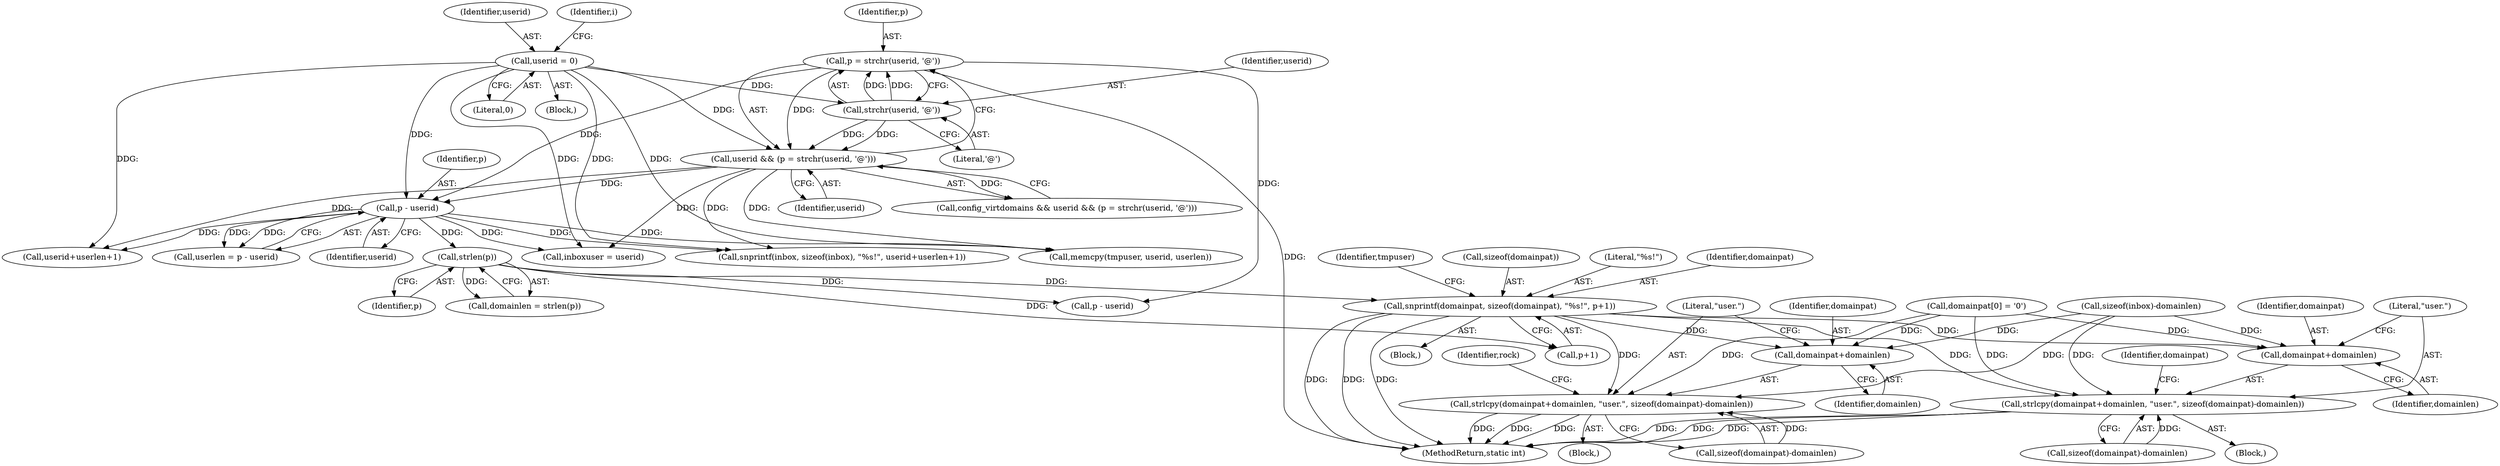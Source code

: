digraph "0_cyrus-imapd_6bd33275368edfa71ae117de895488584678ac79@API" {
"1000227" [label="(Call,snprintf(domainpat, sizeof(domainpat), \"%s!\", p+1))"];
"1000225" [label="(Call,strlen(p))"];
"1000220" [label="(Call,p - userid)"];
"1000212" [label="(Call,p = strchr(userid, '@'))"];
"1000214" [label="(Call,strchr(userid, '@'))"];
"1000186" [label="(Call,userid = 0)"];
"1000210" [label="(Call,userid && (p = strchr(userid, '@')))"];
"1000630" [label="(Call,strlcpy(domainpat+domainlen, \"user.\", sizeof(domainpat)-domainlen))"];
"1000631" [label="(Call,domainpat+domainlen)"];
"1000641" [label="(Call,strlcpy(domainpat+domainlen, \"user.\", sizeof(domainpat)-domainlen))"];
"1000642" [label="(Call,domainpat+domainlen)"];
"1000629" [label="(Block,)"];
"1000227" [label="(Call,snprintf(domainpat, sizeof(domainpat), \"%s!\", p+1))"];
"1000261" [label="(Call,inboxuser = userid)"];
"1000250" [label="(Call,snprintf(inbox, sizeof(inbox), \"%s!\", userid+userlen+1))"];
"1000214" [label="(Call,strchr(userid, '@'))"];
"1000305" [label="(Call,sizeof(inbox)-domainlen)"];
"1000211" [label="(Identifier,userid)"];
"1000652" [label="(Identifier,domainpat)"];
"1000213" [label="(Identifier,p)"];
"1000277" [label="(Call,p - userid)"];
"1000643" [label="(Identifier,domainpat)"];
"1000208" [label="(Call,config_virtdomains && userid && (p = strchr(userid, '@')))"];
"1000229" [label="(Call,sizeof(domainpat))"];
"1000634" [label="(Literal,\"user.\")"];
"1000669" [label="(Identifier,rock)"];
"1000640" [label="(Block,)"];
"1000232" [label="(Call,p+1)"];
"1000644" [label="(Identifier,domainlen)"];
"1000269" [label="(Call,memcpy(tmpuser, userid, userlen))"];
"1000231" [label="(Literal,\"%s!\")"];
"1000633" [label="(Identifier,domainlen)"];
"1000212" [label="(Call,p = strchr(userid, '@'))"];
"1000210" [label="(Call,userid && (p = strchr(userid, '@')))"];
"1000223" [label="(Call,domainlen = strlen(p))"];
"1000218" [label="(Call,userlen = p - userid)"];
"1000216" [label="(Literal,'@')"];
"1000228" [label="(Identifier,domainpat)"];
"1000255" [label="(Call,userid+userlen+1)"];
"1000186" [label="(Call,userid = 0)"];
"1000245" [label="(Identifier,tmpuser)"];
"1000635" [label="(Call,sizeof(domainpat)-domainlen)"];
"1000646" [label="(Call,sizeof(domainpat)-domainlen)"];
"1000191" [label="(Identifier,i)"];
"1000188" [label="(Literal,0)"];
"1000645" [label="(Literal,\"user.\")"];
"1000221" [label="(Identifier,p)"];
"1000187" [label="(Identifier,userid)"];
"1000632" [label="(Identifier,domainpat)"];
"1000630" [label="(Call,strlcpy(domainpat+domainlen, \"user.\", sizeof(domainpat)-domainlen))"];
"1000222" [label="(Identifier,userid)"];
"1000220" [label="(Call,p - userid)"];
"1000772" [label="(MethodReturn,static int)"];
"1000226" [label="(Identifier,p)"];
"1000225" [label="(Call,strlen(p))"];
"1000215" [label="(Identifier,userid)"];
"1000236" [label="(Call,domainpat[0] = '\0')"];
"1000631" [label="(Call,domainpat+domainlen)"];
"1000642" [label="(Call,domainpat+domainlen)"];
"1000217" [label="(Block,)"];
"1000185" [label="(Block,)"];
"1000641" [label="(Call,strlcpy(domainpat+domainlen, \"user.\", sizeof(domainpat)-domainlen))"];
"1000227" -> "1000217"  [label="AST: "];
"1000227" -> "1000232"  [label="CFG: "];
"1000228" -> "1000227"  [label="AST: "];
"1000229" -> "1000227"  [label="AST: "];
"1000231" -> "1000227"  [label="AST: "];
"1000232" -> "1000227"  [label="AST: "];
"1000245" -> "1000227"  [label="CFG: "];
"1000227" -> "1000772"  [label="DDG: "];
"1000227" -> "1000772"  [label="DDG: "];
"1000227" -> "1000772"  [label="DDG: "];
"1000225" -> "1000227"  [label="DDG: "];
"1000227" -> "1000630"  [label="DDG: "];
"1000227" -> "1000631"  [label="DDG: "];
"1000227" -> "1000641"  [label="DDG: "];
"1000227" -> "1000642"  [label="DDG: "];
"1000225" -> "1000223"  [label="AST: "];
"1000225" -> "1000226"  [label="CFG: "];
"1000226" -> "1000225"  [label="AST: "];
"1000223" -> "1000225"  [label="CFG: "];
"1000225" -> "1000223"  [label="DDG: "];
"1000220" -> "1000225"  [label="DDG: "];
"1000225" -> "1000232"  [label="DDG: "];
"1000225" -> "1000277"  [label="DDG: "];
"1000220" -> "1000218"  [label="AST: "];
"1000220" -> "1000222"  [label="CFG: "];
"1000221" -> "1000220"  [label="AST: "];
"1000222" -> "1000220"  [label="AST: "];
"1000218" -> "1000220"  [label="CFG: "];
"1000220" -> "1000218"  [label="DDG: "];
"1000220" -> "1000218"  [label="DDG: "];
"1000212" -> "1000220"  [label="DDG: "];
"1000186" -> "1000220"  [label="DDG: "];
"1000210" -> "1000220"  [label="DDG: "];
"1000220" -> "1000250"  [label="DDG: "];
"1000220" -> "1000255"  [label="DDG: "];
"1000220" -> "1000261"  [label="DDG: "];
"1000220" -> "1000269"  [label="DDG: "];
"1000212" -> "1000210"  [label="AST: "];
"1000212" -> "1000214"  [label="CFG: "];
"1000213" -> "1000212"  [label="AST: "];
"1000214" -> "1000212"  [label="AST: "];
"1000210" -> "1000212"  [label="CFG: "];
"1000212" -> "1000772"  [label="DDG: "];
"1000212" -> "1000210"  [label="DDG: "];
"1000214" -> "1000212"  [label="DDG: "];
"1000214" -> "1000212"  [label="DDG: "];
"1000212" -> "1000277"  [label="DDG: "];
"1000214" -> "1000216"  [label="CFG: "];
"1000215" -> "1000214"  [label="AST: "];
"1000216" -> "1000214"  [label="AST: "];
"1000214" -> "1000210"  [label="DDG: "];
"1000214" -> "1000210"  [label="DDG: "];
"1000186" -> "1000214"  [label="DDG: "];
"1000186" -> "1000185"  [label="AST: "];
"1000186" -> "1000188"  [label="CFG: "];
"1000187" -> "1000186"  [label="AST: "];
"1000188" -> "1000186"  [label="AST: "];
"1000191" -> "1000186"  [label="CFG: "];
"1000186" -> "1000210"  [label="DDG: "];
"1000186" -> "1000250"  [label="DDG: "];
"1000186" -> "1000255"  [label="DDG: "];
"1000186" -> "1000261"  [label="DDG: "];
"1000186" -> "1000269"  [label="DDG: "];
"1000210" -> "1000208"  [label="AST: "];
"1000210" -> "1000211"  [label="CFG: "];
"1000211" -> "1000210"  [label="AST: "];
"1000208" -> "1000210"  [label="CFG: "];
"1000210" -> "1000208"  [label="DDG: "];
"1000210" -> "1000250"  [label="DDG: "];
"1000210" -> "1000255"  [label="DDG: "];
"1000210" -> "1000261"  [label="DDG: "];
"1000210" -> "1000269"  [label="DDG: "];
"1000630" -> "1000629"  [label="AST: "];
"1000630" -> "1000635"  [label="CFG: "];
"1000631" -> "1000630"  [label="AST: "];
"1000634" -> "1000630"  [label="AST: "];
"1000635" -> "1000630"  [label="AST: "];
"1000669" -> "1000630"  [label="CFG: "];
"1000630" -> "1000772"  [label="DDG: "];
"1000630" -> "1000772"  [label="DDG: "];
"1000630" -> "1000772"  [label="DDG: "];
"1000236" -> "1000630"  [label="DDG: "];
"1000305" -> "1000630"  [label="DDG: "];
"1000635" -> "1000630"  [label="DDG: "];
"1000631" -> "1000633"  [label="CFG: "];
"1000632" -> "1000631"  [label="AST: "];
"1000633" -> "1000631"  [label="AST: "];
"1000634" -> "1000631"  [label="CFG: "];
"1000236" -> "1000631"  [label="DDG: "];
"1000305" -> "1000631"  [label="DDG: "];
"1000641" -> "1000640"  [label="AST: "];
"1000641" -> "1000646"  [label="CFG: "];
"1000642" -> "1000641"  [label="AST: "];
"1000645" -> "1000641"  [label="AST: "];
"1000646" -> "1000641"  [label="AST: "];
"1000652" -> "1000641"  [label="CFG: "];
"1000641" -> "1000772"  [label="DDG: "];
"1000641" -> "1000772"  [label="DDG: "];
"1000641" -> "1000772"  [label="DDG: "];
"1000236" -> "1000641"  [label="DDG: "];
"1000305" -> "1000641"  [label="DDG: "];
"1000646" -> "1000641"  [label="DDG: "];
"1000642" -> "1000644"  [label="CFG: "];
"1000643" -> "1000642"  [label="AST: "];
"1000644" -> "1000642"  [label="AST: "];
"1000645" -> "1000642"  [label="CFG: "];
"1000236" -> "1000642"  [label="DDG: "];
"1000305" -> "1000642"  [label="DDG: "];
}
